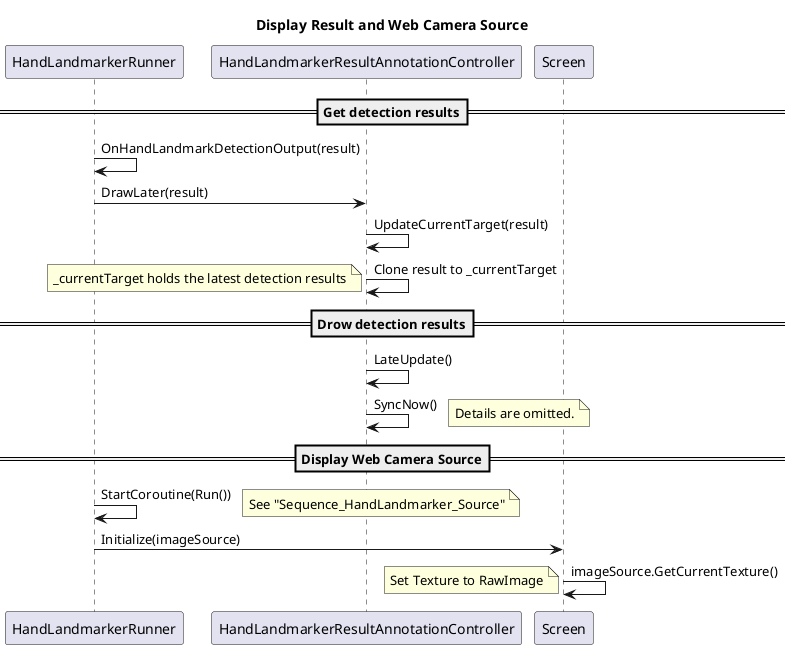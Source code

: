 @startuml Sequence_HandLandmarker_Display

title Display Result and Web Camera Source

== Get detection results==

HandLandmarkerRunner -> HandLandmarkerRunner : OnHandLandmarkDetectionOutput(result)

HandLandmarkerRunner -> HandLandmarkerResultAnnotationController : DrawLater(result)

HandLandmarkerResultAnnotationController -> HandLandmarkerResultAnnotationController : UpdateCurrentTarget(result)

HandLandmarkerResultAnnotationController -> HandLandmarkerResultAnnotationController : Clone result to _currentTarget

note left : _currentTarget holds the latest detection results

== Drow detection results==

HandLandmarkerResultAnnotationController -> HandLandmarkerResultAnnotationController : LateUpdate()

HandLandmarkerResultAnnotationController -> HandLandmarkerResultAnnotationController : SyncNow()

note right : Details are omitted.

== Display Web Camera Source==

HandLandmarkerRunner -> HandLandmarkerRunner : StartCoroutine(Run())

note right : See "Sequence_HandLandmarker_Source"

HandLandmarkerRunner -> Screen : Initialize(imageSource)

Screen -> Screen : imageSource.GetCurrentTexture()

note left : Set Texture to RawImage

@enduml